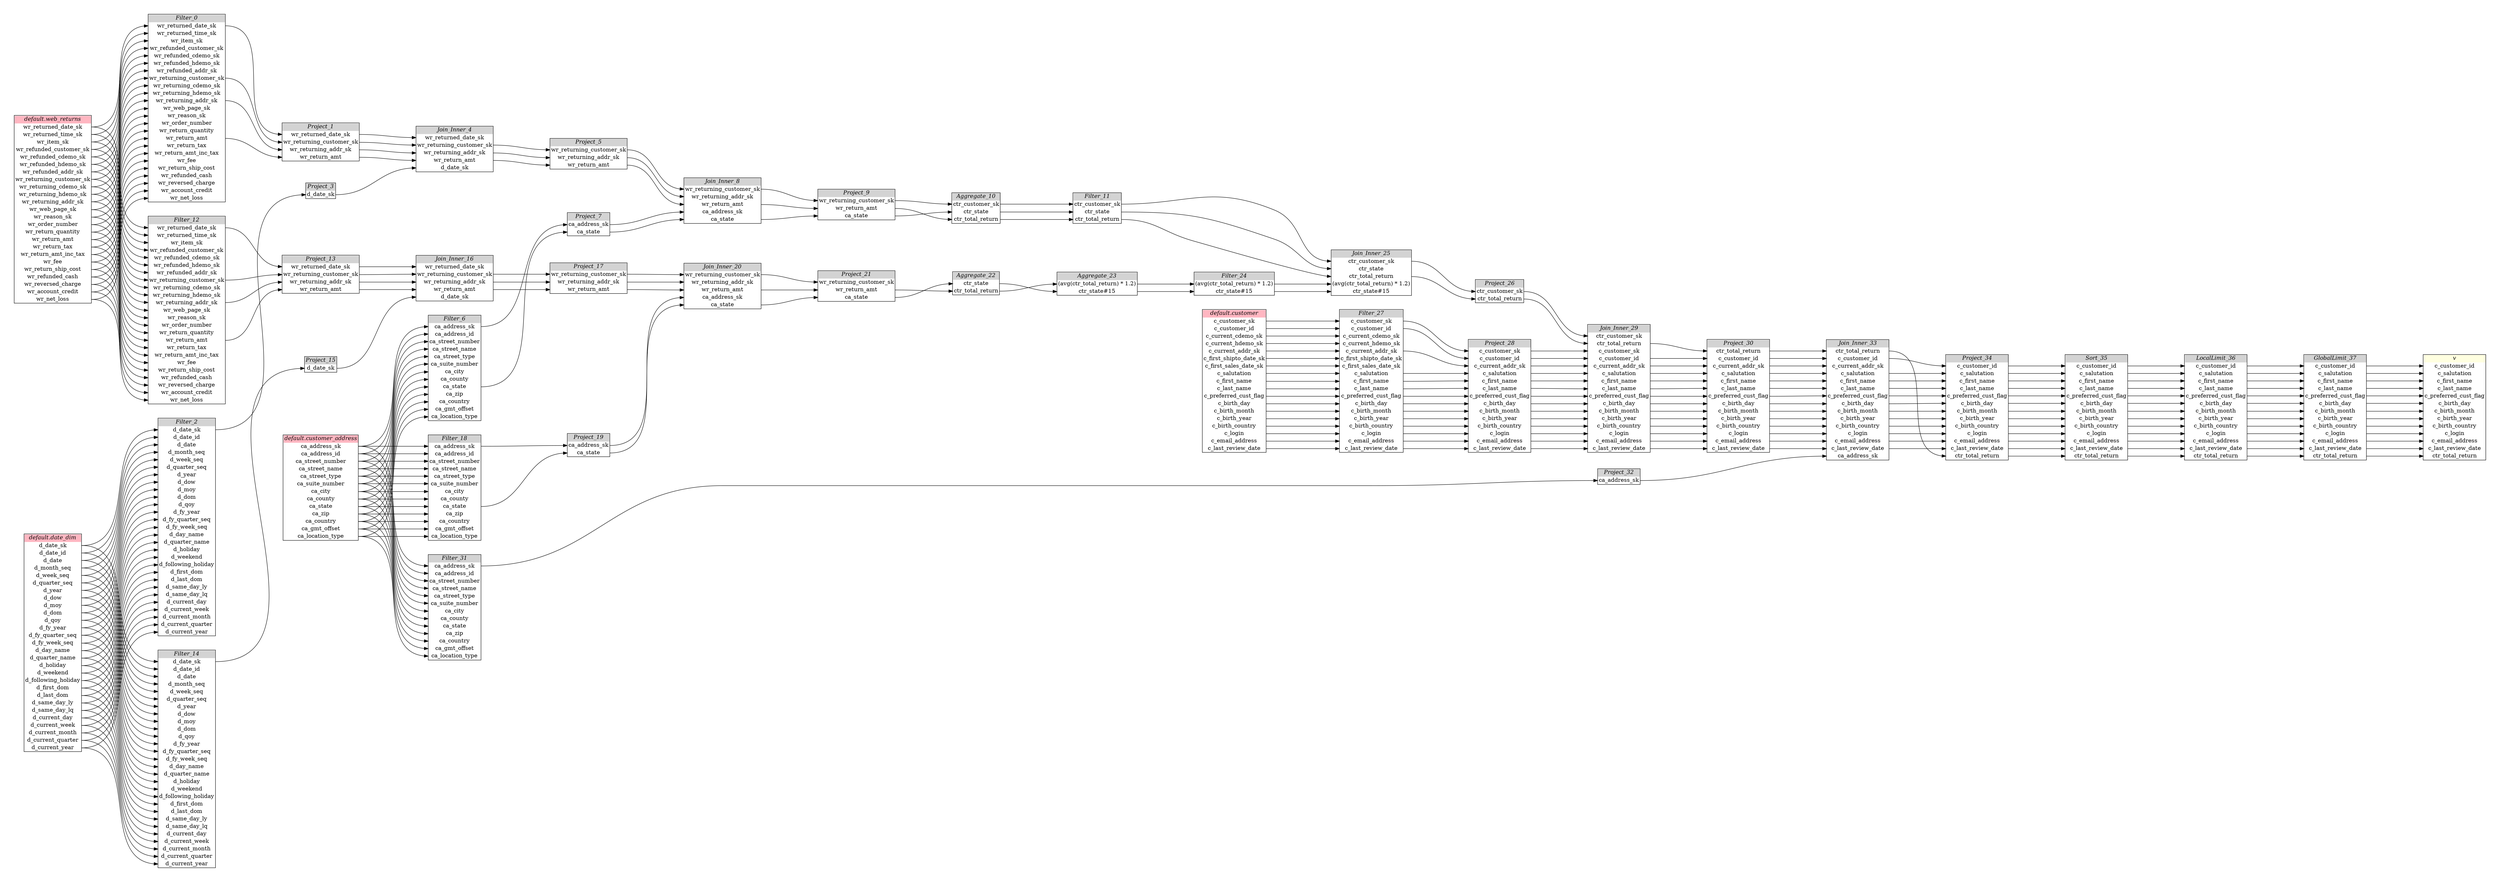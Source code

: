// Automatically generated by TPCDSFlowTestSuite


digraph {
  graph [pad="0.5", nodesep="0.5", ranksep="2", fontname="Helvetica"];
  node [shape=plain]
  rankdir=LR;

  
"Aggregate_10" [label=<
<table border="1" cellborder="0" cellspacing="0">
  <tr><td bgcolor="lightgray" port="nodeName"><i>Aggregate_10</i></td></tr>
  <tr><td port="0">ctr_customer_sk</td></tr>
<tr><td port="1">ctr_state</td></tr>
<tr><td port="2">ctr_total_return</td></tr>
</table>>];
     

"Aggregate_22" [label=<
<table border="1" cellborder="0" cellspacing="0">
  <tr><td bgcolor="lightgray" port="nodeName"><i>Aggregate_22</i></td></tr>
  <tr><td port="0">ctr_state</td></tr>
<tr><td port="1">ctr_total_return</td></tr>
</table>>];
     

"Aggregate_23" [label=<
<table border="1" cellborder="0" cellspacing="0">
  <tr><td bgcolor="lightgray" port="nodeName"><i>Aggregate_23</i></td></tr>
  <tr><td port="0">(avg(ctr_total_return) * 1.2)</td></tr>
<tr><td port="1">ctr_state#15</td></tr>
</table>>];
     

"Filter_0" [label=<
<table border="1" cellborder="0" cellspacing="0">
  <tr><td bgcolor="lightgray" port="nodeName"><i>Filter_0</i></td></tr>
  <tr><td port="0">wr_returned_date_sk</td></tr>
<tr><td port="1">wr_returned_time_sk</td></tr>
<tr><td port="2">wr_item_sk</td></tr>
<tr><td port="3">wr_refunded_customer_sk</td></tr>
<tr><td port="4">wr_refunded_cdemo_sk</td></tr>
<tr><td port="5">wr_refunded_hdemo_sk</td></tr>
<tr><td port="6">wr_refunded_addr_sk</td></tr>
<tr><td port="7">wr_returning_customer_sk</td></tr>
<tr><td port="8">wr_returning_cdemo_sk</td></tr>
<tr><td port="9">wr_returning_hdemo_sk</td></tr>
<tr><td port="10">wr_returning_addr_sk</td></tr>
<tr><td port="11">wr_web_page_sk</td></tr>
<tr><td port="12">wr_reason_sk</td></tr>
<tr><td port="13">wr_order_number</td></tr>
<tr><td port="14">wr_return_quantity</td></tr>
<tr><td port="15">wr_return_amt</td></tr>
<tr><td port="16">wr_return_tax</td></tr>
<tr><td port="17">wr_return_amt_inc_tax</td></tr>
<tr><td port="18">wr_fee</td></tr>
<tr><td port="19">wr_return_ship_cost</td></tr>
<tr><td port="20">wr_refunded_cash</td></tr>
<tr><td port="21">wr_reversed_charge</td></tr>
<tr><td port="22">wr_account_credit</td></tr>
<tr><td port="23">wr_net_loss</td></tr>
</table>>];
     

"Filter_11" [label=<
<table border="1" cellborder="0" cellspacing="0">
  <tr><td bgcolor="lightgray" port="nodeName"><i>Filter_11</i></td></tr>
  <tr><td port="0">ctr_customer_sk</td></tr>
<tr><td port="1">ctr_state</td></tr>
<tr><td port="2">ctr_total_return</td></tr>
</table>>];
     

"Filter_12" [label=<
<table border="1" cellborder="0" cellspacing="0">
  <tr><td bgcolor="lightgray" port="nodeName"><i>Filter_12</i></td></tr>
  <tr><td port="0">wr_returned_date_sk</td></tr>
<tr><td port="1">wr_returned_time_sk</td></tr>
<tr><td port="2">wr_item_sk</td></tr>
<tr><td port="3">wr_refunded_customer_sk</td></tr>
<tr><td port="4">wr_refunded_cdemo_sk</td></tr>
<tr><td port="5">wr_refunded_hdemo_sk</td></tr>
<tr><td port="6">wr_refunded_addr_sk</td></tr>
<tr><td port="7">wr_returning_customer_sk</td></tr>
<tr><td port="8">wr_returning_cdemo_sk</td></tr>
<tr><td port="9">wr_returning_hdemo_sk</td></tr>
<tr><td port="10">wr_returning_addr_sk</td></tr>
<tr><td port="11">wr_web_page_sk</td></tr>
<tr><td port="12">wr_reason_sk</td></tr>
<tr><td port="13">wr_order_number</td></tr>
<tr><td port="14">wr_return_quantity</td></tr>
<tr><td port="15">wr_return_amt</td></tr>
<tr><td port="16">wr_return_tax</td></tr>
<tr><td port="17">wr_return_amt_inc_tax</td></tr>
<tr><td port="18">wr_fee</td></tr>
<tr><td port="19">wr_return_ship_cost</td></tr>
<tr><td port="20">wr_refunded_cash</td></tr>
<tr><td port="21">wr_reversed_charge</td></tr>
<tr><td port="22">wr_account_credit</td></tr>
<tr><td port="23">wr_net_loss</td></tr>
</table>>];
     

"Filter_14" [label=<
<table border="1" cellborder="0" cellspacing="0">
  <tr><td bgcolor="lightgray" port="nodeName"><i>Filter_14</i></td></tr>
  <tr><td port="0">d_date_sk</td></tr>
<tr><td port="1">d_date_id</td></tr>
<tr><td port="2">d_date</td></tr>
<tr><td port="3">d_month_seq</td></tr>
<tr><td port="4">d_week_seq</td></tr>
<tr><td port="5">d_quarter_seq</td></tr>
<tr><td port="6">d_year</td></tr>
<tr><td port="7">d_dow</td></tr>
<tr><td port="8">d_moy</td></tr>
<tr><td port="9">d_dom</td></tr>
<tr><td port="10">d_qoy</td></tr>
<tr><td port="11">d_fy_year</td></tr>
<tr><td port="12">d_fy_quarter_seq</td></tr>
<tr><td port="13">d_fy_week_seq</td></tr>
<tr><td port="14">d_day_name</td></tr>
<tr><td port="15">d_quarter_name</td></tr>
<tr><td port="16">d_holiday</td></tr>
<tr><td port="17">d_weekend</td></tr>
<tr><td port="18">d_following_holiday</td></tr>
<tr><td port="19">d_first_dom</td></tr>
<tr><td port="20">d_last_dom</td></tr>
<tr><td port="21">d_same_day_ly</td></tr>
<tr><td port="22">d_same_day_lq</td></tr>
<tr><td port="23">d_current_day</td></tr>
<tr><td port="24">d_current_week</td></tr>
<tr><td port="25">d_current_month</td></tr>
<tr><td port="26">d_current_quarter</td></tr>
<tr><td port="27">d_current_year</td></tr>
</table>>];
     

"Filter_18" [label=<
<table border="1" cellborder="0" cellspacing="0">
  <tr><td bgcolor="lightgray" port="nodeName"><i>Filter_18</i></td></tr>
  <tr><td port="0">ca_address_sk</td></tr>
<tr><td port="1">ca_address_id</td></tr>
<tr><td port="2">ca_street_number</td></tr>
<tr><td port="3">ca_street_name</td></tr>
<tr><td port="4">ca_street_type</td></tr>
<tr><td port="5">ca_suite_number</td></tr>
<tr><td port="6">ca_city</td></tr>
<tr><td port="7">ca_county</td></tr>
<tr><td port="8">ca_state</td></tr>
<tr><td port="9">ca_zip</td></tr>
<tr><td port="10">ca_country</td></tr>
<tr><td port="11">ca_gmt_offset</td></tr>
<tr><td port="12">ca_location_type</td></tr>
</table>>];
     

"Filter_2" [label=<
<table border="1" cellborder="0" cellspacing="0">
  <tr><td bgcolor="lightgray" port="nodeName"><i>Filter_2</i></td></tr>
  <tr><td port="0">d_date_sk</td></tr>
<tr><td port="1">d_date_id</td></tr>
<tr><td port="2">d_date</td></tr>
<tr><td port="3">d_month_seq</td></tr>
<tr><td port="4">d_week_seq</td></tr>
<tr><td port="5">d_quarter_seq</td></tr>
<tr><td port="6">d_year</td></tr>
<tr><td port="7">d_dow</td></tr>
<tr><td port="8">d_moy</td></tr>
<tr><td port="9">d_dom</td></tr>
<tr><td port="10">d_qoy</td></tr>
<tr><td port="11">d_fy_year</td></tr>
<tr><td port="12">d_fy_quarter_seq</td></tr>
<tr><td port="13">d_fy_week_seq</td></tr>
<tr><td port="14">d_day_name</td></tr>
<tr><td port="15">d_quarter_name</td></tr>
<tr><td port="16">d_holiday</td></tr>
<tr><td port="17">d_weekend</td></tr>
<tr><td port="18">d_following_holiday</td></tr>
<tr><td port="19">d_first_dom</td></tr>
<tr><td port="20">d_last_dom</td></tr>
<tr><td port="21">d_same_day_ly</td></tr>
<tr><td port="22">d_same_day_lq</td></tr>
<tr><td port="23">d_current_day</td></tr>
<tr><td port="24">d_current_week</td></tr>
<tr><td port="25">d_current_month</td></tr>
<tr><td port="26">d_current_quarter</td></tr>
<tr><td port="27">d_current_year</td></tr>
</table>>];
     

"Filter_24" [label=<
<table border="1" cellborder="0" cellspacing="0">
  <tr><td bgcolor="lightgray" port="nodeName"><i>Filter_24</i></td></tr>
  <tr><td port="0">(avg(ctr_total_return) * 1.2)</td></tr>
<tr><td port="1">ctr_state#15</td></tr>
</table>>];
     

"Filter_27" [label=<
<table border="1" cellborder="0" cellspacing="0">
  <tr><td bgcolor="lightgray" port="nodeName"><i>Filter_27</i></td></tr>
  <tr><td port="0">c_customer_sk</td></tr>
<tr><td port="1">c_customer_id</td></tr>
<tr><td port="2">c_current_cdemo_sk</td></tr>
<tr><td port="3">c_current_hdemo_sk</td></tr>
<tr><td port="4">c_current_addr_sk</td></tr>
<tr><td port="5">c_first_shipto_date_sk</td></tr>
<tr><td port="6">c_first_sales_date_sk</td></tr>
<tr><td port="7">c_salutation</td></tr>
<tr><td port="8">c_first_name</td></tr>
<tr><td port="9">c_last_name</td></tr>
<tr><td port="10">c_preferred_cust_flag</td></tr>
<tr><td port="11">c_birth_day</td></tr>
<tr><td port="12">c_birth_month</td></tr>
<tr><td port="13">c_birth_year</td></tr>
<tr><td port="14">c_birth_country</td></tr>
<tr><td port="15">c_login</td></tr>
<tr><td port="16">c_email_address</td></tr>
<tr><td port="17">c_last_review_date</td></tr>
</table>>];
     

"Filter_31" [label=<
<table border="1" cellborder="0" cellspacing="0">
  <tr><td bgcolor="lightgray" port="nodeName"><i>Filter_31</i></td></tr>
  <tr><td port="0">ca_address_sk</td></tr>
<tr><td port="1">ca_address_id</td></tr>
<tr><td port="2">ca_street_number</td></tr>
<tr><td port="3">ca_street_name</td></tr>
<tr><td port="4">ca_street_type</td></tr>
<tr><td port="5">ca_suite_number</td></tr>
<tr><td port="6">ca_city</td></tr>
<tr><td port="7">ca_county</td></tr>
<tr><td port="8">ca_state</td></tr>
<tr><td port="9">ca_zip</td></tr>
<tr><td port="10">ca_country</td></tr>
<tr><td port="11">ca_gmt_offset</td></tr>
<tr><td port="12">ca_location_type</td></tr>
</table>>];
     

"Filter_6" [label=<
<table border="1" cellborder="0" cellspacing="0">
  <tr><td bgcolor="lightgray" port="nodeName"><i>Filter_6</i></td></tr>
  <tr><td port="0">ca_address_sk</td></tr>
<tr><td port="1">ca_address_id</td></tr>
<tr><td port="2">ca_street_number</td></tr>
<tr><td port="3">ca_street_name</td></tr>
<tr><td port="4">ca_street_type</td></tr>
<tr><td port="5">ca_suite_number</td></tr>
<tr><td port="6">ca_city</td></tr>
<tr><td port="7">ca_county</td></tr>
<tr><td port="8">ca_state</td></tr>
<tr><td port="9">ca_zip</td></tr>
<tr><td port="10">ca_country</td></tr>
<tr><td port="11">ca_gmt_offset</td></tr>
<tr><td port="12">ca_location_type</td></tr>
</table>>];
     

"GlobalLimit_37" [label=<
<table border="1" cellborder="0" cellspacing="0">
  <tr><td bgcolor="lightgray" port="nodeName"><i>GlobalLimit_37</i></td></tr>
  <tr><td port="0">c_customer_id</td></tr>
<tr><td port="1">c_salutation</td></tr>
<tr><td port="2">c_first_name</td></tr>
<tr><td port="3">c_last_name</td></tr>
<tr><td port="4">c_preferred_cust_flag</td></tr>
<tr><td port="5">c_birth_day</td></tr>
<tr><td port="6">c_birth_month</td></tr>
<tr><td port="7">c_birth_year</td></tr>
<tr><td port="8">c_birth_country</td></tr>
<tr><td port="9">c_login</td></tr>
<tr><td port="10">c_email_address</td></tr>
<tr><td port="11">c_last_review_date</td></tr>
<tr><td port="12">ctr_total_return</td></tr>
</table>>];
     

"Join_Inner_16" [label=<
<table border="1" cellborder="0" cellspacing="0">
  <tr><td bgcolor="lightgray" port="nodeName"><i>Join_Inner_16</i></td></tr>
  <tr><td port="0">wr_returned_date_sk</td></tr>
<tr><td port="1">wr_returning_customer_sk</td></tr>
<tr><td port="2">wr_returning_addr_sk</td></tr>
<tr><td port="3">wr_return_amt</td></tr>
<tr><td port="4">d_date_sk</td></tr>
</table>>];
     

"Join_Inner_20" [label=<
<table border="1" cellborder="0" cellspacing="0">
  <tr><td bgcolor="lightgray" port="nodeName"><i>Join_Inner_20</i></td></tr>
  <tr><td port="0">wr_returning_customer_sk</td></tr>
<tr><td port="1">wr_returning_addr_sk</td></tr>
<tr><td port="2">wr_return_amt</td></tr>
<tr><td port="3">ca_address_sk</td></tr>
<tr><td port="4">ca_state</td></tr>
</table>>];
     

"Join_Inner_25" [label=<
<table border="1" cellborder="0" cellspacing="0">
  <tr><td bgcolor="lightgray" port="nodeName"><i>Join_Inner_25</i></td></tr>
  <tr><td port="0">ctr_customer_sk</td></tr>
<tr><td port="1">ctr_state</td></tr>
<tr><td port="2">ctr_total_return</td></tr>
<tr><td port="3">(avg(ctr_total_return) * 1.2)</td></tr>
<tr><td port="4">ctr_state#15</td></tr>
</table>>];
     

"Join_Inner_29" [label=<
<table border="1" cellborder="0" cellspacing="0">
  <tr><td bgcolor="lightgray" port="nodeName"><i>Join_Inner_29</i></td></tr>
  <tr><td port="0">ctr_customer_sk</td></tr>
<tr><td port="1">ctr_total_return</td></tr>
<tr><td port="2">c_customer_sk</td></tr>
<tr><td port="3">c_customer_id</td></tr>
<tr><td port="4">c_current_addr_sk</td></tr>
<tr><td port="5">c_salutation</td></tr>
<tr><td port="6">c_first_name</td></tr>
<tr><td port="7">c_last_name</td></tr>
<tr><td port="8">c_preferred_cust_flag</td></tr>
<tr><td port="9">c_birth_day</td></tr>
<tr><td port="10">c_birth_month</td></tr>
<tr><td port="11">c_birth_year</td></tr>
<tr><td port="12">c_birth_country</td></tr>
<tr><td port="13">c_login</td></tr>
<tr><td port="14">c_email_address</td></tr>
<tr><td port="15">c_last_review_date</td></tr>
</table>>];
     

"Join_Inner_33" [label=<
<table border="1" cellborder="0" cellspacing="0">
  <tr><td bgcolor="lightgray" port="nodeName"><i>Join_Inner_33</i></td></tr>
  <tr><td port="0">ctr_total_return</td></tr>
<tr><td port="1">c_customer_id</td></tr>
<tr><td port="2">c_current_addr_sk</td></tr>
<tr><td port="3">c_salutation</td></tr>
<tr><td port="4">c_first_name</td></tr>
<tr><td port="5">c_last_name</td></tr>
<tr><td port="6">c_preferred_cust_flag</td></tr>
<tr><td port="7">c_birth_day</td></tr>
<tr><td port="8">c_birth_month</td></tr>
<tr><td port="9">c_birth_year</td></tr>
<tr><td port="10">c_birth_country</td></tr>
<tr><td port="11">c_login</td></tr>
<tr><td port="12">c_email_address</td></tr>
<tr><td port="13">c_last_review_date</td></tr>
<tr><td port="14">ca_address_sk</td></tr>
</table>>];
     

"Join_Inner_4" [label=<
<table border="1" cellborder="0" cellspacing="0">
  <tr><td bgcolor="lightgray" port="nodeName"><i>Join_Inner_4</i></td></tr>
  <tr><td port="0">wr_returned_date_sk</td></tr>
<tr><td port="1">wr_returning_customer_sk</td></tr>
<tr><td port="2">wr_returning_addr_sk</td></tr>
<tr><td port="3">wr_return_amt</td></tr>
<tr><td port="4">d_date_sk</td></tr>
</table>>];
     

"Join_Inner_8" [label=<
<table border="1" cellborder="0" cellspacing="0">
  <tr><td bgcolor="lightgray" port="nodeName"><i>Join_Inner_8</i></td></tr>
  <tr><td port="0">wr_returning_customer_sk</td></tr>
<tr><td port="1">wr_returning_addr_sk</td></tr>
<tr><td port="2">wr_return_amt</td></tr>
<tr><td port="3">ca_address_sk</td></tr>
<tr><td port="4">ca_state</td></tr>
</table>>];
     

"LocalLimit_36" [label=<
<table border="1" cellborder="0" cellspacing="0">
  <tr><td bgcolor="lightgray" port="nodeName"><i>LocalLimit_36</i></td></tr>
  <tr><td port="0">c_customer_id</td></tr>
<tr><td port="1">c_salutation</td></tr>
<tr><td port="2">c_first_name</td></tr>
<tr><td port="3">c_last_name</td></tr>
<tr><td port="4">c_preferred_cust_flag</td></tr>
<tr><td port="5">c_birth_day</td></tr>
<tr><td port="6">c_birth_month</td></tr>
<tr><td port="7">c_birth_year</td></tr>
<tr><td port="8">c_birth_country</td></tr>
<tr><td port="9">c_login</td></tr>
<tr><td port="10">c_email_address</td></tr>
<tr><td port="11">c_last_review_date</td></tr>
<tr><td port="12">ctr_total_return</td></tr>
</table>>];
     

"Project_1" [label=<
<table border="1" cellborder="0" cellspacing="0">
  <tr><td bgcolor="lightgray" port="nodeName"><i>Project_1</i></td></tr>
  <tr><td port="0">wr_returned_date_sk</td></tr>
<tr><td port="1">wr_returning_customer_sk</td></tr>
<tr><td port="2">wr_returning_addr_sk</td></tr>
<tr><td port="3">wr_return_amt</td></tr>
</table>>];
     

"Project_13" [label=<
<table border="1" cellborder="0" cellspacing="0">
  <tr><td bgcolor="lightgray" port="nodeName"><i>Project_13</i></td></tr>
  <tr><td port="0">wr_returned_date_sk</td></tr>
<tr><td port="1">wr_returning_customer_sk</td></tr>
<tr><td port="2">wr_returning_addr_sk</td></tr>
<tr><td port="3">wr_return_amt</td></tr>
</table>>];
     

"Project_15" [label=<
<table border="1" cellborder="0" cellspacing="0">
  <tr><td bgcolor="lightgray" port="nodeName"><i>Project_15</i></td></tr>
  <tr><td port="0">d_date_sk</td></tr>
</table>>];
     

"Project_17" [label=<
<table border="1" cellborder="0" cellspacing="0">
  <tr><td bgcolor="lightgray" port="nodeName"><i>Project_17</i></td></tr>
  <tr><td port="0">wr_returning_customer_sk</td></tr>
<tr><td port="1">wr_returning_addr_sk</td></tr>
<tr><td port="2">wr_return_amt</td></tr>
</table>>];
     

"Project_19" [label=<
<table border="1" cellborder="0" cellspacing="0">
  <tr><td bgcolor="lightgray" port="nodeName"><i>Project_19</i></td></tr>
  <tr><td port="0">ca_address_sk</td></tr>
<tr><td port="1">ca_state</td></tr>
</table>>];
     

"Project_21" [label=<
<table border="1" cellborder="0" cellspacing="0">
  <tr><td bgcolor="lightgray" port="nodeName"><i>Project_21</i></td></tr>
  <tr><td port="0">wr_returning_customer_sk</td></tr>
<tr><td port="1">wr_return_amt</td></tr>
<tr><td port="2">ca_state</td></tr>
</table>>];
     

"Project_26" [label=<
<table border="1" cellborder="0" cellspacing="0">
  <tr><td bgcolor="lightgray" port="nodeName"><i>Project_26</i></td></tr>
  <tr><td port="0">ctr_customer_sk</td></tr>
<tr><td port="1">ctr_total_return</td></tr>
</table>>];
     

"Project_28" [label=<
<table border="1" cellborder="0" cellspacing="0">
  <tr><td bgcolor="lightgray" port="nodeName"><i>Project_28</i></td></tr>
  <tr><td port="0">c_customer_sk</td></tr>
<tr><td port="1">c_customer_id</td></tr>
<tr><td port="2">c_current_addr_sk</td></tr>
<tr><td port="3">c_salutation</td></tr>
<tr><td port="4">c_first_name</td></tr>
<tr><td port="5">c_last_name</td></tr>
<tr><td port="6">c_preferred_cust_flag</td></tr>
<tr><td port="7">c_birth_day</td></tr>
<tr><td port="8">c_birth_month</td></tr>
<tr><td port="9">c_birth_year</td></tr>
<tr><td port="10">c_birth_country</td></tr>
<tr><td port="11">c_login</td></tr>
<tr><td port="12">c_email_address</td></tr>
<tr><td port="13">c_last_review_date</td></tr>
</table>>];
     

"Project_3" [label=<
<table border="1" cellborder="0" cellspacing="0">
  <tr><td bgcolor="lightgray" port="nodeName"><i>Project_3</i></td></tr>
  <tr><td port="0">d_date_sk</td></tr>
</table>>];
     

"Project_30" [label=<
<table border="1" cellborder="0" cellspacing="0">
  <tr><td bgcolor="lightgray" port="nodeName"><i>Project_30</i></td></tr>
  <tr><td port="0">ctr_total_return</td></tr>
<tr><td port="1">c_customer_id</td></tr>
<tr><td port="2">c_current_addr_sk</td></tr>
<tr><td port="3">c_salutation</td></tr>
<tr><td port="4">c_first_name</td></tr>
<tr><td port="5">c_last_name</td></tr>
<tr><td port="6">c_preferred_cust_flag</td></tr>
<tr><td port="7">c_birth_day</td></tr>
<tr><td port="8">c_birth_month</td></tr>
<tr><td port="9">c_birth_year</td></tr>
<tr><td port="10">c_birth_country</td></tr>
<tr><td port="11">c_login</td></tr>
<tr><td port="12">c_email_address</td></tr>
<tr><td port="13">c_last_review_date</td></tr>
</table>>];
     

"Project_32" [label=<
<table border="1" cellborder="0" cellspacing="0">
  <tr><td bgcolor="lightgray" port="nodeName"><i>Project_32</i></td></tr>
  <tr><td port="0">ca_address_sk</td></tr>
</table>>];
     

"Project_34" [label=<
<table border="1" cellborder="0" cellspacing="0">
  <tr><td bgcolor="lightgray" port="nodeName"><i>Project_34</i></td></tr>
  <tr><td port="0">c_customer_id</td></tr>
<tr><td port="1">c_salutation</td></tr>
<tr><td port="2">c_first_name</td></tr>
<tr><td port="3">c_last_name</td></tr>
<tr><td port="4">c_preferred_cust_flag</td></tr>
<tr><td port="5">c_birth_day</td></tr>
<tr><td port="6">c_birth_month</td></tr>
<tr><td port="7">c_birth_year</td></tr>
<tr><td port="8">c_birth_country</td></tr>
<tr><td port="9">c_login</td></tr>
<tr><td port="10">c_email_address</td></tr>
<tr><td port="11">c_last_review_date</td></tr>
<tr><td port="12">ctr_total_return</td></tr>
</table>>];
     

"Project_5" [label=<
<table border="1" cellborder="0" cellspacing="0">
  <tr><td bgcolor="lightgray" port="nodeName"><i>Project_5</i></td></tr>
  <tr><td port="0">wr_returning_customer_sk</td></tr>
<tr><td port="1">wr_returning_addr_sk</td></tr>
<tr><td port="2">wr_return_amt</td></tr>
</table>>];
     

"Project_7" [label=<
<table border="1" cellborder="0" cellspacing="0">
  <tr><td bgcolor="lightgray" port="nodeName"><i>Project_7</i></td></tr>
  <tr><td port="0">ca_address_sk</td></tr>
<tr><td port="1">ca_state</td></tr>
</table>>];
     

"Project_9" [label=<
<table border="1" cellborder="0" cellspacing="0">
  <tr><td bgcolor="lightgray" port="nodeName"><i>Project_9</i></td></tr>
  <tr><td port="0">wr_returning_customer_sk</td></tr>
<tr><td port="1">wr_return_amt</td></tr>
<tr><td port="2">ca_state</td></tr>
</table>>];
     

"Sort_35" [label=<
<table border="1" cellborder="0" cellspacing="0">
  <tr><td bgcolor="lightgray" port="nodeName"><i>Sort_35</i></td></tr>
  <tr><td port="0">c_customer_id</td></tr>
<tr><td port="1">c_salutation</td></tr>
<tr><td port="2">c_first_name</td></tr>
<tr><td port="3">c_last_name</td></tr>
<tr><td port="4">c_preferred_cust_flag</td></tr>
<tr><td port="5">c_birth_day</td></tr>
<tr><td port="6">c_birth_month</td></tr>
<tr><td port="7">c_birth_year</td></tr>
<tr><td port="8">c_birth_country</td></tr>
<tr><td port="9">c_login</td></tr>
<tr><td port="10">c_email_address</td></tr>
<tr><td port="11">c_last_review_date</td></tr>
<tr><td port="12">ctr_total_return</td></tr>
</table>>];
     

"default.customer" [label=<
<table border="1" cellborder="0" cellspacing="0">
  <tr><td bgcolor="lightpink" port="nodeName"><i>default.customer</i></td></tr>
  <tr><td port="0">c_customer_sk</td></tr>
<tr><td port="1">c_customer_id</td></tr>
<tr><td port="2">c_current_cdemo_sk</td></tr>
<tr><td port="3">c_current_hdemo_sk</td></tr>
<tr><td port="4">c_current_addr_sk</td></tr>
<tr><td port="5">c_first_shipto_date_sk</td></tr>
<tr><td port="6">c_first_sales_date_sk</td></tr>
<tr><td port="7">c_salutation</td></tr>
<tr><td port="8">c_first_name</td></tr>
<tr><td port="9">c_last_name</td></tr>
<tr><td port="10">c_preferred_cust_flag</td></tr>
<tr><td port="11">c_birth_day</td></tr>
<tr><td port="12">c_birth_month</td></tr>
<tr><td port="13">c_birth_year</td></tr>
<tr><td port="14">c_birth_country</td></tr>
<tr><td port="15">c_login</td></tr>
<tr><td port="16">c_email_address</td></tr>
<tr><td port="17">c_last_review_date</td></tr>
</table>>];
     

"default.customer_address" [label=<
<table border="1" cellborder="0" cellspacing="0">
  <tr><td bgcolor="lightpink" port="nodeName"><i>default.customer_address</i></td></tr>
  <tr><td port="0">ca_address_sk</td></tr>
<tr><td port="1">ca_address_id</td></tr>
<tr><td port="2">ca_street_number</td></tr>
<tr><td port="3">ca_street_name</td></tr>
<tr><td port="4">ca_street_type</td></tr>
<tr><td port="5">ca_suite_number</td></tr>
<tr><td port="6">ca_city</td></tr>
<tr><td port="7">ca_county</td></tr>
<tr><td port="8">ca_state</td></tr>
<tr><td port="9">ca_zip</td></tr>
<tr><td port="10">ca_country</td></tr>
<tr><td port="11">ca_gmt_offset</td></tr>
<tr><td port="12">ca_location_type</td></tr>
</table>>];
     

"default.date_dim" [label=<
<table border="1" cellborder="0" cellspacing="0">
  <tr><td bgcolor="lightpink" port="nodeName"><i>default.date_dim</i></td></tr>
  <tr><td port="0">d_date_sk</td></tr>
<tr><td port="1">d_date_id</td></tr>
<tr><td port="2">d_date</td></tr>
<tr><td port="3">d_month_seq</td></tr>
<tr><td port="4">d_week_seq</td></tr>
<tr><td port="5">d_quarter_seq</td></tr>
<tr><td port="6">d_year</td></tr>
<tr><td port="7">d_dow</td></tr>
<tr><td port="8">d_moy</td></tr>
<tr><td port="9">d_dom</td></tr>
<tr><td port="10">d_qoy</td></tr>
<tr><td port="11">d_fy_year</td></tr>
<tr><td port="12">d_fy_quarter_seq</td></tr>
<tr><td port="13">d_fy_week_seq</td></tr>
<tr><td port="14">d_day_name</td></tr>
<tr><td port="15">d_quarter_name</td></tr>
<tr><td port="16">d_holiday</td></tr>
<tr><td port="17">d_weekend</td></tr>
<tr><td port="18">d_following_holiday</td></tr>
<tr><td port="19">d_first_dom</td></tr>
<tr><td port="20">d_last_dom</td></tr>
<tr><td port="21">d_same_day_ly</td></tr>
<tr><td port="22">d_same_day_lq</td></tr>
<tr><td port="23">d_current_day</td></tr>
<tr><td port="24">d_current_week</td></tr>
<tr><td port="25">d_current_month</td></tr>
<tr><td port="26">d_current_quarter</td></tr>
<tr><td port="27">d_current_year</td></tr>
</table>>];
     

"default.web_returns" [label=<
<table border="1" cellborder="0" cellspacing="0">
  <tr><td bgcolor="lightpink" port="nodeName"><i>default.web_returns</i></td></tr>
  <tr><td port="0">wr_returned_date_sk</td></tr>
<tr><td port="1">wr_returned_time_sk</td></tr>
<tr><td port="2">wr_item_sk</td></tr>
<tr><td port="3">wr_refunded_customer_sk</td></tr>
<tr><td port="4">wr_refunded_cdemo_sk</td></tr>
<tr><td port="5">wr_refunded_hdemo_sk</td></tr>
<tr><td port="6">wr_refunded_addr_sk</td></tr>
<tr><td port="7">wr_returning_customer_sk</td></tr>
<tr><td port="8">wr_returning_cdemo_sk</td></tr>
<tr><td port="9">wr_returning_hdemo_sk</td></tr>
<tr><td port="10">wr_returning_addr_sk</td></tr>
<tr><td port="11">wr_web_page_sk</td></tr>
<tr><td port="12">wr_reason_sk</td></tr>
<tr><td port="13">wr_order_number</td></tr>
<tr><td port="14">wr_return_quantity</td></tr>
<tr><td port="15">wr_return_amt</td></tr>
<tr><td port="16">wr_return_tax</td></tr>
<tr><td port="17">wr_return_amt_inc_tax</td></tr>
<tr><td port="18">wr_fee</td></tr>
<tr><td port="19">wr_return_ship_cost</td></tr>
<tr><td port="20">wr_refunded_cash</td></tr>
<tr><td port="21">wr_reversed_charge</td></tr>
<tr><td port="22">wr_account_credit</td></tr>
<tr><td port="23">wr_net_loss</td></tr>
</table>>];
     

"v" [label=<
<table border="1" cellborder="0" cellspacing="0">
  <tr><td bgcolor="lightyellow" port="nodeName"><i>v</i></td></tr>
  <tr><td port="0">c_customer_id</td></tr>
<tr><td port="1">c_salutation</td></tr>
<tr><td port="2">c_first_name</td></tr>
<tr><td port="3">c_last_name</td></tr>
<tr><td port="4">c_preferred_cust_flag</td></tr>
<tr><td port="5">c_birth_day</td></tr>
<tr><td port="6">c_birth_month</td></tr>
<tr><td port="7">c_birth_year</td></tr>
<tr><td port="8">c_birth_country</td></tr>
<tr><td port="9">c_login</td></tr>
<tr><td port="10">c_email_address</td></tr>
<tr><td port="11">c_last_review_date</td></tr>
<tr><td port="12">ctr_total_return</td></tr>
</table>>];
     
  "Aggregate_10":0 -> "Filter_11":0;
"Aggregate_10":1 -> "Filter_11":1;
"Aggregate_10":2 -> "Filter_11":2;
"Aggregate_22":0 -> "Aggregate_23":1;
"Aggregate_22":1 -> "Aggregate_23":0;
"Aggregate_23":0 -> "Filter_24":0;
"Aggregate_23":1 -> "Filter_24":1;
"Filter_0":0 -> "Project_1":0;
"Filter_0":10 -> "Project_1":2;
"Filter_0":15 -> "Project_1":3;
"Filter_0":7 -> "Project_1":1;
"Filter_11":0 -> "Join_Inner_25":0;
"Filter_11":1 -> "Join_Inner_25":1;
"Filter_11":2 -> "Join_Inner_25":2;
"Filter_12":0 -> "Project_13":0;
"Filter_12":10 -> "Project_13":2;
"Filter_12":15 -> "Project_13":3;
"Filter_12":7 -> "Project_13":1;
"Filter_14":0 -> "Project_15":0;
"Filter_18":0 -> "Project_19":0;
"Filter_18":8 -> "Project_19":1;
"Filter_2":0 -> "Project_3":0;
"Filter_24":0 -> "Join_Inner_25":3;
"Filter_24":1 -> "Join_Inner_25":4;
"Filter_27":0 -> "Project_28":0;
"Filter_27":1 -> "Project_28":1;
"Filter_27":10 -> "Project_28":6;
"Filter_27":11 -> "Project_28":7;
"Filter_27":12 -> "Project_28":8;
"Filter_27":13 -> "Project_28":9;
"Filter_27":14 -> "Project_28":10;
"Filter_27":15 -> "Project_28":11;
"Filter_27":16 -> "Project_28":12;
"Filter_27":17 -> "Project_28":13;
"Filter_27":4 -> "Project_28":2;
"Filter_27":7 -> "Project_28":3;
"Filter_27":8 -> "Project_28":4;
"Filter_27":9 -> "Project_28":5;
"Filter_31":0 -> "Project_32":0;
"Filter_6":0 -> "Project_7":0;
"Filter_6":8 -> "Project_7":1;
"GlobalLimit_37":0 -> "v":0;
"GlobalLimit_37":1 -> "v":1;
"GlobalLimit_37":10 -> "v":10;
"GlobalLimit_37":11 -> "v":11;
"GlobalLimit_37":12 -> "v":12;
"GlobalLimit_37":2 -> "v":2;
"GlobalLimit_37":3 -> "v":3;
"GlobalLimit_37":4 -> "v":4;
"GlobalLimit_37":5 -> "v":5;
"GlobalLimit_37":6 -> "v":6;
"GlobalLimit_37":7 -> "v":7;
"GlobalLimit_37":8 -> "v":8;
"GlobalLimit_37":9 -> "v":9;
"Join_Inner_16":1 -> "Project_17":0;
"Join_Inner_16":2 -> "Project_17":1;
"Join_Inner_16":3 -> "Project_17":2;
"Join_Inner_20":0 -> "Project_21":0;
"Join_Inner_20":2 -> "Project_21":1;
"Join_Inner_20":4 -> "Project_21":2;
"Join_Inner_25":0 -> "Project_26":0;
"Join_Inner_25":2 -> "Project_26":1;
"Join_Inner_29":1 -> "Project_30":0;
"Join_Inner_29":10 -> "Project_30":8;
"Join_Inner_29":11 -> "Project_30":9;
"Join_Inner_29":12 -> "Project_30":10;
"Join_Inner_29":13 -> "Project_30":11;
"Join_Inner_29":14 -> "Project_30":12;
"Join_Inner_29":15 -> "Project_30":13;
"Join_Inner_29":3 -> "Project_30":1;
"Join_Inner_29":4 -> "Project_30":2;
"Join_Inner_29":5 -> "Project_30":3;
"Join_Inner_29":6 -> "Project_30":4;
"Join_Inner_29":7 -> "Project_30":5;
"Join_Inner_29":8 -> "Project_30":6;
"Join_Inner_29":9 -> "Project_30":7;
"Join_Inner_33":0 -> "Project_34":12;
"Join_Inner_33":1 -> "Project_34":0;
"Join_Inner_33":10 -> "Project_34":8;
"Join_Inner_33":11 -> "Project_34":9;
"Join_Inner_33":12 -> "Project_34":10;
"Join_Inner_33":13 -> "Project_34":11;
"Join_Inner_33":3 -> "Project_34":1;
"Join_Inner_33":4 -> "Project_34":2;
"Join_Inner_33":5 -> "Project_34":3;
"Join_Inner_33":6 -> "Project_34":4;
"Join_Inner_33":7 -> "Project_34":5;
"Join_Inner_33":8 -> "Project_34":6;
"Join_Inner_33":9 -> "Project_34":7;
"Join_Inner_4":1 -> "Project_5":0;
"Join_Inner_4":2 -> "Project_5":1;
"Join_Inner_4":3 -> "Project_5":2;
"Join_Inner_8":0 -> "Project_9":0;
"Join_Inner_8":2 -> "Project_9":1;
"Join_Inner_8":4 -> "Project_9":2;
"LocalLimit_36":0 -> "GlobalLimit_37":0;
"LocalLimit_36":1 -> "GlobalLimit_37":1;
"LocalLimit_36":10 -> "GlobalLimit_37":10;
"LocalLimit_36":11 -> "GlobalLimit_37":11;
"LocalLimit_36":12 -> "GlobalLimit_37":12;
"LocalLimit_36":2 -> "GlobalLimit_37":2;
"LocalLimit_36":3 -> "GlobalLimit_37":3;
"LocalLimit_36":4 -> "GlobalLimit_37":4;
"LocalLimit_36":5 -> "GlobalLimit_37":5;
"LocalLimit_36":6 -> "GlobalLimit_37":6;
"LocalLimit_36":7 -> "GlobalLimit_37":7;
"LocalLimit_36":8 -> "GlobalLimit_37":8;
"LocalLimit_36":9 -> "GlobalLimit_37":9;
"Project_1":0 -> "Join_Inner_4":0;
"Project_1":1 -> "Join_Inner_4":1;
"Project_1":2 -> "Join_Inner_4":2;
"Project_1":3 -> "Join_Inner_4":3;
"Project_13":0 -> "Join_Inner_16":0;
"Project_13":1 -> "Join_Inner_16":1;
"Project_13":2 -> "Join_Inner_16":2;
"Project_13":3 -> "Join_Inner_16":3;
"Project_15":0 -> "Join_Inner_16":4;
"Project_17":0 -> "Join_Inner_20":0;
"Project_17":1 -> "Join_Inner_20":1;
"Project_17":2 -> "Join_Inner_20":2;
"Project_19":0 -> "Join_Inner_20":3;
"Project_19":1 -> "Join_Inner_20":4;
"Project_21":1 -> "Aggregate_22":1;
"Project_21":2 -> "Aggregate_22":0;
"Project_26":0 -> "Join_Inner_29":0;
"Project_26":1 -> "Join_Inner_29":1;
"Project_28":0 -> "Join_Inner_29":2;
"Project_28":1 -> "Join_Inner_29":3;
"Project_28":10 -> "Join_Inner_29":12;
"Project_28":11 -> "Join_Inner_29":13;
"Project_28":12 -> "Join_Inner_29":14;
"Project_28":13 -> "Join_Inner_29":15;
"Project_28":2 -> "Join_Inner_29":4;
"Project_28":3 -> "Join_Inner_29":5;
"Project_28":4 -> "Join_Inner_29":6;
"Project_28":5 -> "Join_Inner_29":7;
"Project_28":6 -> "Join_Inner_29":8;
"Project_28":7 -> "Join_Inner_29":9;
"Project_28":8 -> "Join_Inner_29":10;
"Project_28":9 -> "Join_Inner_29":11;
"Project_3":0 -> "Join_Inner_4":4;
"Project_30":0 -> "Join_Inner_33":0;
"Project_30":1 -> "Join_Inner_33":1;
"Project_30":10 -> "Join_Inner_33":10;
"Project_30":11 -> "Join_Inner_33":11;
"Project_30":12 -> "Join_Inner_33":12;
"Project_30":13 -> "Join_Inner_33":13;
"Project_30":2 -> "Join_Inner_33":2;
"Project_30":3 -> "Join_Inner_33":3;
"Project_30":4 -> "Join_Inner_33":4;
"Project_30":5 -> "Join_Inner_33":5;
"Project_30":6 -> "Join_Inner_33":6;
"Project_30":7 -> "Join_Inner_33":7;
"Project_30":8 -> "Join_Inner_33":8;
"Project_30":9 -> "Join_Inner_33":9;
"Project_32":0 -> "Join_Inner_33":14;
"Project_34":0 -> "Sort_35":0;
"Project_34":1 -> "Sort_35":1;
"Project_34":10 -> "Sort_35":10;
"Project_34":11 -> "Sort_35":11;
"Project_34":12 -> "Sort_35":12;
"Project_34":2 -> "Sort_35":2;
"Project_34":3 -> "Sort_35":3;
"Project_34":4 -> "Sort_35":4;
"Project_34":5 -> "Sort_35":5;
"Project_34":6 -> "Sort_35":6;
"Project_34":7 -> "Sort_35":7;
"Project_34":8 -> "Sort_35":8;
"Project_34":9 -> "Sort_35":9;
"Project_5":0 -> "Join_Inner_8":0;
"Project_5":1 -> "Join_Inner_8":1;
"Project_5":2 -> "Join_Inner_8":2;
"Project_7":0 -> "Join_Inner_8":3;
"Project_7":1 -> "Join_Inner_8":4;
"Project_9":0 -> "Aggregate_10":0;
"Project_9":1 -> "Aggregate_10":2;
"Project_9":2 -> "Aggregate_10":1;
"Sort_35":0 -> "LocalLimit_36":0;
"Sort_35":1 -> "LocalLimit_36":1;
"Sort_35":10 -> "LocalLimit_36":10;
"Sort_35":11 -> "LocalLimit_36":11;
"Sort_35":12 -> "LocalLimit_36":12;
"Sort_35":2 -> "LocalLimit_36":2;
"Sort_35":3 -> "LocalLimit_36":3;
"Sort_35":4 -> "LocalLimit_36":4;
"Sort_35":5 -> "LocalLimit_36":5;
"Sort_35":6 -> "LocalLimit_36":6;
"Sort_35":7 -> "LocalLimit_36":7;
"Sort_35":8 -> "LocalLimit_36":8;
"Sort_35":9 -> "LocalLimit_36":9;
"default.customer":0 -> "Filter_27":0;
"default.customer":1 -> "Filter_27":1;
"default.customer":10 -> "Filter_27":10;
"default.customer":11 -> "Filter_27":11;
"default.customer":12 -> "Filter_27":12;
"default.customer":13 -> "Filter_27":13;
"default.customer":14 -> "Filter_27":14;
"default.customer":15 -> "Filter_27":15;
"default.customer":16 -> "Filter_27":16;
"default.customer":17 -> "Filter_27":17;
"default.customer":2 -> "Filter_27":2;
"default.customer":3 -> "Filter_27":3;
"default.customer":4 -> "Filter_27":4;
"default.customer":5 -> "Filter_27":5;
"default.customer":6 -> "Filter_27":6;
"default.customer":7 -> "Filter_27":7;
"default.customer":8 -> "Filter_27":8;
"default.customer":9 -> "Filter_27":9;
"default.customer_address":0 -> "Filter_18":0;
"default.customer_address":0 -> "Filter_31":0;
"default.customer_address":0 -> "Filter_6":0;
"default.customer_address":1 -> "Filter_18":1;
"default.customer_address":1 -> "Filter_31":1;
"default.customer_address":1 -> "Filter_6":1;
"default.customer_address":10 -> "Filter_18":10;
"default.customer_address":10 -> "Filter_31":10;
"default.customer_address":10 -> "Filter_6":10;
"default.customer_address":11 -> "Filter_18":11;
"default.customer_address":11 -> "Filter_31":11;
"default.customer_address":11 -> "Filter_6":11;
"default.customer_address":12 -> "Filter_18":12;
"default.customer_address":12 -> "Filter_31":12;
"default.customer_address":12 -> "Filter_6":12;
"default.customer_address":2 -> "Filter_18":2;
"default.customer_address":2 -> "Filter_31":2;
"default.customer_address":2 -> "Filter_6":2;
"default.customer_address":3 -> "Filter_18":3;
"default.customer_address":3 -> "Filter_31":3;
"default.customer_address":3 -> "Filter_6":3;
"default.customer_address":4 -> "Filter_18":4;
"default.customer_address":4 -> "Filter_31":4;
"default.customer_address":4 -> "Filter_6":4;
"default.customer_address":5 -> "Filter_18":5;
"default.customer_address":5 -> "Filter_31":5;
"default.customer_address":5 -> "Filter_6":5;
"default.customer_address":6 -> "Filter_18":6;
"default.customer_address":6 -> "Filter_31":6;
"default.customer_address":6 -> "Filter_6":6;
"default.customer_address":7 -> "Filter_18":7;
"default.customer_address":7 -> "Filter_31":7;
"default.customer_address":7 -> "Filter_6":7;
"default.customer_address":8 -> "Filter_18":8;
"default.customer_address":8 -> "Filter_31":8;
"default.customer_address":8 -> "Filter_6":8;
"default.customer_address":9 -> "Filter_18":9;
"default.customer_address":9 -> "Filter_31":9;
"default.customer_address":9 -> "Filter_6":9;
"default.date_dim":0 -> "Filter_14":0;
"default.date_dim":0 -> "Filter_2":0;
"default.date_dim":1 -> "Filter_14":1;
"default.date_dim":1 -> "Filter_2":1;
"default.date_dim":10 -> "Filter_14":10;
"default.date_dim":10 -> "Filter_2":10;
"default.date_dim":11 -> "Filter_14":11;
"default.date_dim":11 -> "Filter_2":11;
"default.date_dim":12 -> "Filter_14":12;
"default.date_dim":12 -> "Filter_2":12;
"default.date_dim":13 -> "Filter_14":13;
"default.date_dim":13 -> "Filter_2":13;
"default.date_dim":14 -> "Filter_14":14;
"default.date_dim":14 -> "Filter_2":14;
"default.date_dim":15 -> "Filter_14":15;
"default.date_dim":15 -> "Filter_2":15;
"default.date_dim":16 -> "Filter_14":16;
"default.date_dim":16 -> "Filter_2":16;
"default.date_dim":17 -> "Filter_14":17;
"default.date_dim":17 -> "Filter_2":17;
"default.date_dim":18 -> "Filter_14":18;
"default.date_dim":18 -> "Filter_2":18;
"default.date_dim":19 -> "Filter_14":19;
"default.date_dim":19 -> "Filter_2":19;
"default.date_dim":2 -> "Filter_14":2;
"default.date_dim":2 -> "Filter_2":2;
"default.date_dim":20 -> "Filter_14":20;
"default.date_dim":20 -> "Filter_2":20;
"default.date_dim":21 -> "Filter_14":21;
"default.date_dim":21 -> "Filter_2":21;
"default.date_dim":22 -> "Filter_14":22;
"default.date_dim":22 -> "Filter_2":22;
"default.date_dim":23 -> "Filter_14":23;
"default.date_dim":23 -> "Filter_2":23;
"default.date_dim":24 -> "Filter_14":24;
"default.date_dim":24 -> "Filter_2":24;
"default.date_dim":25 -> "Filter_14":25;
"default.date_dim":25 -> "Filter_2":25;
"default.date_dim":26 -> "Filter_14":26;
"default.date_dim":26 -> "Filter_2":26;
"default.date_dim":27 -> "Filter_14":27;
"default.date_dim":27 -> "Filter_2":27;
"default.date_dim":3 -> "Filter_14":3;
"default.date_dim":3 -> "Filter_2":3;
"default.date_dim":4 -> "Filter_14":4;
"default.date_dim":4 -> "Filter_2":4;
"default.date_dim":5 -> "Filter_14":5;
"default.date_dim":5 -> "Filter_2":5;
"default.date_dim":6 -> "Filter_14":6;
"default.date_dim":6 -> "Filter_2":6;
"default.date_dim":7 -> "Filter_14":7;
"default.date_dim":7 -> "Filter_2":7;
"default.date_dim":8 -> "Filter_14":8;
"default.date_dim":8 -> "Filter_2":8;
"default.date_dim":9 -> "Filter_14":9;
"default.date_dim":9 -> "Filter_2":9;
"default.web_returns":0 -> "Filter_0":0;
"default.web_returns":0 -> "Filter_12":0;
"default.web_returns":1 -> "Filter_0":1;
"default.web_returns":1 -> "Filter_12":1;
"default.web_returns":10 -> "Filter_0":10;
"default.web_returns":10 -> "Filter_12":10;
"default.web_returns":11 -> "Filter_0":11;
"default.web_returns":11 -> "Filter_12":11;
"default.web_returns":12 -> "Filter_0":12;
"default.web_returns":12 -> "Filter_12":12;
"default.web_returns":13 -> "Filter_0":13;
"default.web_returns":13 -> "Filter_12":13;
"default.web_returns":14 -> "Filter_0":14;
"default.web_returns":14 -> "Filter_12":14;
"default.web_returns":15 -> "Filter_0":15;
"default.web_returns":15 -> "Filter_12":15;
"default.web_returns":16 -> "Filter_0":16;
"default.web_returns":16 -> "Filter_12":16;
"default.web_returns":17 -> "Filter_0":17;
"default.web_returns":17 -> "Filter_12":17;
"default.web_returns":18 -> "Filter_0":18;
"default.web_returns":18 -> "Filter_12":18;
"default.web_returns":19 -> "Filter_0":19;
"default.web_returns":19 -> "Filter_12":19;
"default.web_returns":2 -> "Filter_0":2;
"default.web_returns":2 -> "Filter_12":2;
"default.web_returns":20 -> "Filter_0":20;
"default.web_returns":20 -> "Filter_12":20;
"default.web_returns":21 -> "Filter_0":21;
"default.web_returns":21 -> "Filter_12":21;
"default.web_returns":22 -> "Filter_0":22;
"default.web_returns":22 -> "Filter_12":22;
"default.web_returns":23 -> "Filter_0":23;
"default.web_returns":23 -> "Filter_12":23;
"default.web_returns":3 -> "Filter_0":3;
"default.web_returns":3 -> "Filter_12":3;
"default.web_returns":4 -> "Filter_0":4;
"default.web_returns":4 -> "Filter_12":4;
"default.web_returns":5 -> "Filter_0":5;
"default.web_returns":5 -> "Filter_12":5;
"default.web_returns":6 -> "Filter_0":6;
"default.web_returns":6 -> "Filter_12":6;
"default.web_returns":7 -> "Filter_0":7;
"default.web_returns":7 -> "Filter_12":7;
"default.web_returns":8 -> "Filter_0":8;
"default.web_returns":8 -> "Filter_12":8;
"default.web_returns":9 -> "Filter_0":9;
"default.web_returns":9 -> "Filter_12":9;
}
       
